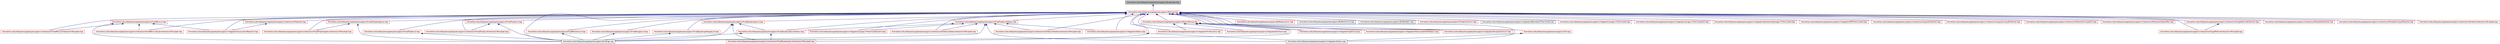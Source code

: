 digraph G
{
  edge [fontname="Helvetica",fontsize="10",labelfontname="Helvetica",labelfontsize="10"];
  node [fontname="Helvetica",fontsize="10",shape=record];
  Node1 [label="/home/travis/build/espressopp/espressopp/src/Quadruple.hpp",height=0.2,width=0.4,color="black", fillcolor="grey75", style="filled" fontcolor="black"];
  Node1 -> Node2 [dir="back",color="midnightblue",fontsize="10",style="solid",fontname="Helvetica"];
  Node2 [label="/home/travis/build/espressopp/espressopp/src/Particle.hpp",height=0.2,width=0.4,color="red", fillcolor="white", style="filled",URL="$Particle_8hpp.html"];
  Node2 -> Node3 [dir="back",color="midnightblue",fontsize="10",style="solid",fontname="Helvetica"];
  Node3 [label="/home/travis/build/espressopp/espressopp/src/bindings.cpp",height=0.2,width=0.4,color="black", fillcolor="white", style="filled",URL="$bindings_8cpp.html"];
  Node2 -> Node4 [dir="back",color="midnightblue",fontsize="10",style="solid",fontname="Helvetica"];
  Node4 [label="/home/travis/build/espressopp/espressopp/src/BufferDynamic.hpp",height=0.2,width=0.4,color="red", fillcolor="white", style="filled",URL="$BufferDynamic_8hpp.html"];
  Node2 -> Node5 [dir="back",color="midnightblue",fontsize="10",style="solid",fontname="Helvetica"];
  Node5 [label="/home/travis/build/espressopp/espressopp/src/BufferArchive.hpp",height=0.2,width=0.4,color="black", fillcolor="white", style="filled",URL="$BufferArchive_8hpp.html"];
  Node2 -> Node6 [dir="back",color="midnightblue",fontsize="10",style="solid",fontname="Helvetica"];
  Node6 [label="/home/travis/build/espressopp/espressopp/src/BufferStatic.hpp",height=0.2,width=0.4,color="black", fillcolor="white", style="filled",URL="$BufferStatic_8hpp.html"];
  Node2 -> Node7 [dir="back",color="midnightblue",fontsize="10",style="solid",fontname="Helvetica"];
  Node7 [label="/home/travis/build/espressopp/espressopp/src/Cell.hpp",height=0.2,width=0.4,color="red", fillcolor="white", style="filled",URL="$Cell_8hpp.html"];
  Node7 -> Node8 [dir="back",color="midnightblue",fontsize="10",style="solid",fontname="Helvetica"];
  Node8 [label="/home/travis/build/espressopp/espressopp/src/integrator/Adress.cpp",height=0.2,width=0.4,color="black", fillcolor="white", style="filled",URL="$Adress_8cpp.html"];
  Node2 -> Node9 [dir="back",color="midnightblue",fontsize="10",style="solid",fontname="Helvetica"];
  Node9 [label="/home/travis/build/espressopp/espressopp/src/FixedListComm.hpp",height=0.2,width=0.4,color="red", fillcolor="white", style="filled",URL="$FixedListComm_8hpp.html"];
  Node2 -> Node10 [dir="back",color="midnightblue",fontsize="10",style="solid",fontname="Helvetica"];
  Node10 [label="/home/travis/build/espressopp/espressopp/src/FixedPairDistList.hpp",height=0.2,width=0.4,color="red", fillcolor="white", style="filled",URL="$FixedPairDistList_8hpp.html"];
  Node10 -> Node3 [dir="back",color="midnightblue",fontsize="10",style="solid",fontname="Helvetica"];
  Node2 -> Node11 [dir="back",color="midnightblue",fontsize="10",style="solid",fontname="Helvetica"];
  Node11 [label="/home/travis/build/espressopp/espressopp/src/FixedPairList.hpp",height=0.2,width=0.4,color="red", fillcolor="white", style="filled",URL="$FixedPairList_8hpp.html"];
  Node11 -> Node3 [dir="back",color="midnightblue",fontsize="10",style="solid",fontname="Helvetica"];
  Node11 -> Node12 [dir="back",color="midnightblue",fontsize="10",style="solid",fontname="Helvetica"];
  Node12 [label="/home/travis/build/espressopp/espressopp/src/integrator/AssociationReaction.hpp",height=0.2,width=0.4,color="red", fillcolor="white", style="filled",URL="$AssociationReaction_8hpp.html"];
  Node11 -> Node13 [dir="back",color="midnightblue",fontsize="10",style="solid",fontname="Helvetica"];
  Node13 [label="/home/travis/build/espressopp/espressopp/src/interaction/FixedPairListInteractionTemplate.hpp",height=0.2,width=0.4,color="red", fillcolor="white", style="filled",URL="$FixedPairListInteractionTemplate_8hpp.html"];
  Node11 -> Node14 [dir="back",color="midnightblue",fontsize="10",style="solid",fontname="Helvetica"];
  Node14 [label="/home/travis/build/espressopp/espressopp/src/interaction/FixedPairListTypesInteractionTemplate.hpp",height=0.2,width=0.4,color="red", fillcolor="white", style="filled",URL="$FixedPairListTypesInteractionTemplate_8hpp.html"];
  Node2 -> Node15 [dir="back",color="midnightblue",fontsize="10",style="solid",fontname="Helvetica"];
  Node15 [label="/home/travis/build/espressopp/espressopp/src/FixedTupleListAdress.hpp",height=0.2,width=0.4,color="red", fillcolor="white", style="filled",URL="$FixedTupleListAdress_8hpp.html"];
  Node15 -> Node3 [dir="back",color="midnightblue",fontsize="10",style="solid",fontname="Helvetica"];
  Node15 -> Node16 [dir="back",color="midnightblue",fontsize="10",style="solid",fontname="Helvetica"];
  Node16 [label="/home/travis/build/espressopp/espressopp/src/FixedQuadrupleListAdress.hpp",height=0.2,width=0.4,color="red", fillcolor="white", style="filled",URL="$FixedQuadrupleListAdress_8hpp.html"];
  Node16 -> Node3 [dir="back",color="midnightblue",fontsize="10",style="solid",fontname="Helvetica"];
  Node16 -> Node17 [dir="back",color="midnightblue",fontsize="10",style="solid",fontname="Helvetica"];
  Node17 [label="/home/travis/build/espressopp/espressopp/src/interaction/FixedQuadrupleListInteractionTemplate.hpp",height=0.2,width=0.4,color="red", fillcolor="white", style="filled",URL="$FixedQuadrupleListInteractionTemplate_8hpp.html"];
  Node15 -> Node18 [dir="back",color="midnightblue",fontsize="10",style="solid",fontname="Helvetica"];
  Node18 [label="/home/travis/build/espressopp/espressopp/src/integrator/Adress.hpp",height=0.2,width=0.4,color="red", fillcolor="white", style="filled",URL="$Adress_8hpp.html"];
  Node18 -> Node8 [dir="back",color="midnightblue",fontsize="10",style="solid",fontname="Helvetica"];
  Node15 -> Node8 [dir="back",color="midnightblue",fontsize="10",style="solid",fontname="Helvetica"];
  Node15 -> Node19 [dir="back",color="midnightblue",fontsize="10",style="solid",fontname="Helvetica"];
  Node19 [label="/home/travis/build/espressopp/espressopp/src/integrator/LangevinThermostatHybrid.hpp",height=0.2,width=0.4,color="red", fillcolor="white", style="filled",URL="$LangevinThermostatHybrid_8hpp.html"];
  Node15 -> Node20 [dir="back",color="midnightblue",fontsize="10",style="solid",fontname="Helvetica"];
  Node20 [label="/home/travis/build/espressopp/espressopp/src/interaction/VerletListAdressInteractionTemplate.hpp",height=0.2,width=0.4,color="red", fillcolor="white", style="filled",URL="$VerletListAdressInteractionTemplate_8hpp.html"];
  Node15 -> Node21 [dir="back",color="midnightblue",fontsize="10",style="solid",fontname="Helvetica"];
  Node21 [label="/home/travis/build/espressopp/espressopp/src/interaction/VerletListHadressInteractionTemplate.hpp",height=0.2,width=0.4,color="red", fillcolor="white", style="filled",URL="$VerletListHadressInteractionTemplate_8hpp.html"];
  Node2 -> Node22 [dir="back",color="midnightblue",fontsize="10",style="solid",fontname="Helvetica"];
  Node22 [label="/home/travis/build/espressopp/espressopp/src/FixedQuadrupleAngleList.hpp",height=0.2,width=0.4,color="red", fillcolor="white", style="filled",URL="$FixedQuadrupleAngleList_8hpp.html"];
  Node22 -> Node3 [dir="back",color="midnightblue",fontsize="10",style="solid",fontname="Helvetica"];
  Node2 -> Node23 [dir="back",color="midnightblue",fontsize="10",style="solid",fontname="Helvetica"];
  Node23 [label="/home/travis/build/espressopp/espressopp/src/FixedQuadrupleList.hpp",height=0.2,width=0.4,color="red", fillcolor="white", style="filled",URL="$FixedQuadrupleList_8hpp.html"];
  Node23 -> Node3 [dir="back",color="midnightblue",fontsize="10",style="solid",fontname="Helvetica"];
  Node23 -> Node16 [dir="back",color="midnightblue",fontsize="10",style="solid",fontname="Helvetica"];
  Node23 -> Node17 [dir="back",color="midnightblue",fontsize="10",style="solid",fontname="Helvetica"];
  Node2 -> Node16 [dir="back",color="midnightblue",fontsize="10",style="solid",fontname="Helvetica"];
  Node2 -> Node24 [dir="back",color="midnightblue",fontsize="10",style="solid",fontname="Helvetica"];
  Node24 [label="/home/travis/build/espressopp/espressopp/src/FixedSingleList.hpp",height=0.2,width=0.4,color="red", fillcolor="white", style="filled",URL="$FixedSingleList_8hpp.html"];
  Node24 -> Node3 [dir="back",color="midnightblue",fontsize="10",style="solid",fontname="Helvetica"];
  Node2 -> Node25 [dir="back",color="midnightblue",fontsize="10",style="solid",fontname="Helvetica"];
  Node25 [label="/home/travis/build/espressopp/espressopp/src/FixedTripleAngleList.hpp",height=0.2,width=0.4,color="red", fillcolor="white", style="filled",URL="$FixedTripleAngleList_8hpp.html"];
  Node25 -> Node3 [dir="back",color="midnightblue",fontsize="10",style="solid",fontname="Helvetica"];
  Node25 -> Node26 [dir="back",color="midnightblue",fontsize="10",style="solid",fontname="Helvetica"];
  Node26 [label="/home/travis/build/espressopp/espressopp/src/interaction/FixedTripleAngleListInteractionTemplate.hpp",height=0.2,width=0.4,color="red", fillcolor="white", style="filled",URL="$FixedTripleAngleListInteractionTemplate_8hpp.html"];
  Node2 -> Node27 [dir="back",color="midnightblue",fontsize="10",style="solid",fontname="Helvetica"];
  Node27 [label="/home/travis/build/espressopp/espressopp/src/FixedTripleList.hpp",height=0.2,width=0.4,color="red", fillcolor="white", style="filled",URL="$FixedTripleList_8hpp.html"];
  Node27 -> Node3 [dir="back",color="midnightblue",fontsize="10",style="solid",fontname="Helvetica"];
  Node27 -> Node28 [dir="back",color="midnightblue",fontsize="10",style="solid",fontname="Helvetica"];
  Node28 [label="/home/travis/build/espressopp/espressopp/src/interaction/FixedTripleListInteractionTemplate.hpp",height=0.2,width=0.4,color="red", fillcolor="white", style="filled",URL="$FixedTripleListInteractionTemplate_8hpp.html"];
  Node2 -> Node29 [dir="back",color="midnightblue",fontsize="10",style="solid",fontname="Helvetica"];
  Node29 [label="/home/travis/build/espressopp/espressopp/src/FixedTupleList.hpp",height=0.2,width=0.4,color="red", fillcolor="white", style="filled",URL="$FixedTupleList_8hpp.html"];
  Node29 -> Node3 [dir="back",color="midnightblue",fontsize="10",style="solid",fontname="Helvetica"];
  Node2 -> Node18 [dir="back",color="midnightblue",fontsize="10",style="solid",fontname="Helvetica"];
  Node2 -> Node8 [dir="back",color="midnightblue",fontsize="10",style="solid",fontname="Helvetica"];
  Node2 -> Node12 [dir="back",color="midnightblue",fontsize="10",style="solid",fontname="Helvetica"];
  Node2 -> Node30 [dir="back",color="midnightblue",fontsize="10",style="solid",fontname="Helvetica"];
  Node30 [label="/home/travis/build/espressopp/espressopp/src/integrator/BerendsenThermostat.cpp",height=0.2,width=0.4,color="black", fillcolor="white", style="filled",URL="$BerendsenThermostat_8cpp.html"];
  Node2 -> Node31 [dir="back",color="midnightblue",fontsize="10",style="solid",fontname="Helvetica"];
  Node31 [label="/home/travis/build/espressopp/espressopp/src/ParticleGroup.hpp",height=0.2,width=0.4,color="red", fillcolor="white", style="filled",URL="$ParticleGroup_8hpp.html"];
  Node31 -> Node3 [dir="back",color="midnightblue",fontsize="10",style="solid",fontname="Helvetica"];
  Node31 -> Node32 [dir="back",color="midnightblue",fontsize="10",style="solid",fontname="Helvetica"];
  Node32 [label="/home/travis/build/espressopp/espressopp/src/integrator/FixPositions.hpp",height=0.2,width=0.4,color="red", fillcolor="white", style="filled",URL="$FixPositions_8hpp.html"];
  Node31 -> Node33 [dir="back",color="midnightblue",fontsize="10",style="solid",fontname="Helvetica"];
  Node33 [label="/home/travis/build/espressopp/espressopp/src/integrator/ExtForce.hpp",height=0.2,width=0.4,color="red", fillcolor="white", style="filled",URL="$ExtForce_8hpp.html"];
  Node31 -> Node34 [dir="back",color="midnightblue",fontsize="10",style="solid",fontname="Helvetica"];
  Node34 [label="/home/travis/build/espressopp/espressopp/src/integrator/CapForce.hpp",height=0.2,width=0.4,color="red", fillcolor="white", style="filled",URL="$CapForce_8hpp.html"];
  Node31 -> Node35 [dir="back",color="midnightblue",fontsize="10",style="solid",fontname="Helvetica"];
  Node35 [label="/home/travis/build/espressopp/espressopp/src/integrator/VelocityVerletOnRadius.hpp",height=0.2,width=0.4,color="red", fillcolor="white", style="filled",URL="$VelocityVerletOnRadius_8hpp.html"];
  Node31 -> Node36 [dir="back",color="midnightblue",fontsize="10",style="solid",fontname="Helvetica"];
  Node36 [label="/home/travis/build/espressopp/espressopp/src/integrator/EmptyExtension.hpp",height=0.2,width=0.4,color="red", fillcolor="white", style="filled",URL="$EmptyExtension_8hpp.html"];
  Node2 -> Node37 [dir="back",color="midnightblue",fontsize="10",style="solid",fontname="Helvetica"];
  Node37 [label="/home/travis/build/espressopp/espressopp/src/integrator/LangevinThermostat.hpp",height=0.2,width=0.4,color="red", fillcolor="white", style="filled",URL="$LangevinThermostat_8hpp.html"];
  Node2 -> Node38 [dir="back",color="midnightblue",fontsize="10",style="solid",fontname="Helvetica"];
  Node38 [label="/home/travis/build/espressopp/espressopp/src/integrator/LangevinThermostat1D.hpp",height=0.2,width=0.4,color="red", fillcolor="white", style="filled",URL="$LangevinThermostat1D_8hpp.html"];
  Node2 -> Node19 [dir="back",color="midnightblue",fontsize="10",style="solid",fontname="Helvetica"];
  Node2 -> Node39 [dir="back",color="midnightblue",fontsize="10",style="solid",fontname="Helvetica"];
  Node39 [label="/home/travis/build/espressopp/espressopp/src/integrator/GeneralizedLangevinThermostat.hpp",height=0.2,width=0.4,color="red", fillcolor="white", style="filled",URL="$GeneralizedLangevinThermostat_8hpp.html"];
  Node2 -> Node40 [dir="back",color="midnightblue",fontsize="10",style="solid",fontname="Helvetica"];
  Node40 [label="/home/travis/build/espressopp/espressopp/src/integrator/DPDThermostat.hpp",height=0.2,width=0.4,color="red", fillcolor="white", style="filled",URL="$DPDThermostat_8hpp.html"];
  Node2 -> Node32 [dir="back",color="midnightblue",fontsize="10",style="solid",fontname="Helvetica"];
  Node2 -> Node33 [dir="back",color="midnightblue",fontsize="10",style="solid",fontname="Helvetica"];
  Node2 -> Node34 [dir="back",color="midnightblue",fontsize="10",style="solid",fontname="Helvetica"];
  Node2 -> Node35 [dir="back",color="midnightblue",fontsize="10",style="solid",fontname="Helvetica"];
  Node2 -> Node36 [dir="back",color="midnightblue",fontsize="10",style="solid",fontname="Helvetica"];
  Node2 -> Node41 [dir="back",color="midnightblue",fontsize="10",style="solid",fontname="Helvetica"];
  Node41 [label="/home/travis/build/espressopp/espressopp/src/interaction/AngularPotential.hpp",height=0.2,width=0.4,color="red", fillcolor="white", style="filled",URL="$AngularPotential_8hpp.html"];
  Node2 -> Node28 [dir="back",color="midnightblue",fontsize="10",style="solid",fontname="Helvetica"];
  Node2 -> Node42 [dir="back",color="midnightblue",fontsize="10",style="solid",fontname="Helvetica"];
  Node42 [label="/home/travis/build/espressopp/espressopp/src/interaction/AngularUniquePotential.hpp",height=0.2,width=0.4,color="red", fillcolor="white", style="filled",URL="$AngularUniquePotential_8hpp.html"];
  Node2 -> Node26 [dir="back",color="midnightblue",fontsize="10",style="solid",fontname="Helvetica"];
  Node2 -> Node43 [dir="back",color="midnightblue",fontsize="10",style="solid",fontname="Helvetica"];
  Node43 [label="/home/travis/build/espressopp/espressopp/src/interaction/PotentialUniqueDist.hpp",height=0.2,width=0.4,color="red", fillcolor="white", style="filled",URL="$PotentialUniqueDist_8hpp.html"];
  Node2 -> Node44 [dir="back",color="midnightblue",fontsize="10",style="solid",fontname="Helvetica"];
  Node44 [label="/home/travis/build/espressopp/espressopp/src/interaction/Potential.hpp",height=0.2,width=0.4,color="red", fillcolor="white", style="filled",URL="$Potential_8hpp.html"];
  Node44 -> Node12 [dir="back",color="midnightblue",fontsize="10",style="solid",fontname="Helvetica"];
  Node2 -> Node13 [dir="back",color="midnightblue",fontsize="10",style="solid",fontname="Helvetica"];
  Node2 -> Node14 [dir="back",color="midnightblue",fontsize="10",style="solid",fontname="Helvetica"];
  Node2 -> Node45 [dir="back",color="midnightblue",fontsize="10",style="solid",fontname="Helvetica"];
  Node45 [label="/home/travis/build/espressopp/espressopp/src/interaction/PotentialVSpherePair.hpp",height=0.2,width=0.4,color="red", fillcolor="white", style="filled",URL="$PotentialVSpherePair_8hpp.html"];
  Node2 -> Node46 [dir="back",color="midnightblue",fontsize="10",style="solid",fontname="Helvetica"];
  Node46 [label="/home/travis/build/espressopp/espressopp/src/interaction/SingleParticlePotential.hpp",height=0.2,width=0.4,color="red", fillcolor="white", style="filled",URL="$SingleParticlePotential_8hpp.html"];
  Node46 -> Node47 [dir="back",color="midnightblue",fontsize="10",style="solid",fontname="Helvetica"];
  Node47 [label="/home/travis/build/espressopp/espressopp/src/interaction/SingleParticleInteractionTemplate.hpp",height=0.2,width=0.4,color="red", fillcolor="white", style="filled",URL="$SingleParticleInteractionTemplate_8hpp.html"];
  Node2 -> Node47 [dir="back",color="midnightblue",fontsize="10",style="solid",fontname="Helvetica"];
  Node2 -> Node48 [dir="back",color="midnightblue",fontsize="10",style="solid",fontname="Helvetica"];
  Node48 [label="/home/travis/build/espressopp/espressopp/src/interaction/DihedralPotential.hpp",height=0.2,width=0.4,color="red", fillcolor="white", style="filled",URL="$DihedralPotential_8hpp.html"];
  Node2 -> Node49 [dir="back",color="midnightblue",fontsize="10",style="solid",fontname="Helvetica"];
  Node49 [label="/home/travis/build/espressopp/espressopp/src/interaction/DihedralUniquePotential.hpp",height=0.2,width=0.4,color="red", fillcolor="white", style="filled",URL="$DihedralUniquePotential_8hpp.html"];
  Node2 -> Node50 [dir="back",color="midnightblue",fontsize="10",style="solid",fontname="Helvetica"];
  Node50 [label="/home/travis/build/espressopp/espressopp/src/interaction/VerletListInteractionTemplate.hpp",height=0.2,width=0.4,color="red", fillcolor="white", style="filled",URL="$VerletListInteractionTemplate_8hpp.html"];
  Node2 -> Node20 [dir="back",color="midnightblue",fontsize="10",style="solid",fontname="Helvetica"];
  Node2 -> Node21 [dir="back",color="midnightblue",fontsize="10",style="solid",fontname="Helvetica"];
  Node2 -> Node17 [dir="back",color="midnightblue",fontsize="10",style="solid",fontname="Helvetica"];
}
